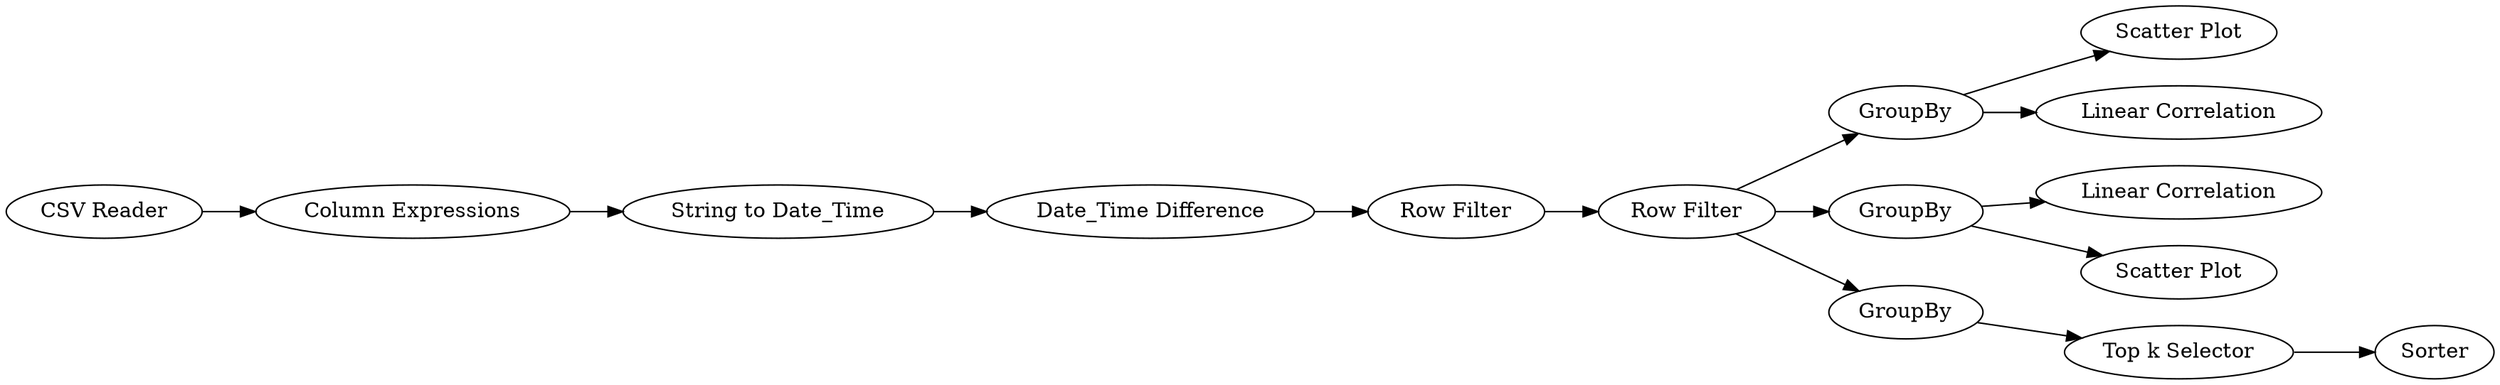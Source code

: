 digraph {
	"-8596604030271784224_13" [label="Scatter Plot"]
	"-8596604030271784224_6" [label="String to Date_Time"]
	"-8596604030271784224_7" [label="Row Filter"]
	"-8596604030271784224_8" [label="Row Filter"]
	"-8596604030271784224_14" [label=GroupBy]
	"-8596604030271784224_9" [label=Sorter]
	"-8596604030271784224_3" [label="Top k Selector"]
	"-8596604030271784224_12" [label="Linear Correlation"]
	"-8596604030271784224_11" [label=GroupBy]
	"-8596604030271784224_4" [label="Column Expressions"]
	"-8596604030271784224_1" [label="CSV Reader"]
	"-8596604030271784224_15" [label="Linear Correlation"]
	"-8596604030271784224_5" [label="Date_Time Difference"]
	"-8596604030271784224_10" [label="Scatter Plot"]
	"-8596604030271784224_2" [label=GroupBy]
	"-8596604030271784224_6" -> "-8596604030271784224_5"
	"-8596604030271784224_11" -> "-8596604030271784224_12"
	"-8596604030271784224_11" -> "-8596604030271784224_10"
	"-8596604030271784224_8" -> "-8596604030271784224_11"
	"-8596604030271784224_2" -> "-8596604030271784224_3"
	"-8596604030271784224_3" -> "-8596604030271784224_9"
	"-8596604030271784224_7" -> "-8596604030271784224_8"
	"-8596604030271784224_8" -> "-8596604030271784224_2"
	"-8596604030271784224_5" -> "-8596604030271784224_7"
	"-8596604030271784224_14" -> "-8596604030271784224_15"
	"-8596604030271784224_8" -> "-8596604030271784224_14"
	"-8596604030271784224_4" -> "-8596604030271784224_6"
	"-8596604030271784224_1" -> "-8596604030271784224_4"
	"-8596604030271784224_14" -> "-8596604030271784224_13"
	rankdir=LR
}
